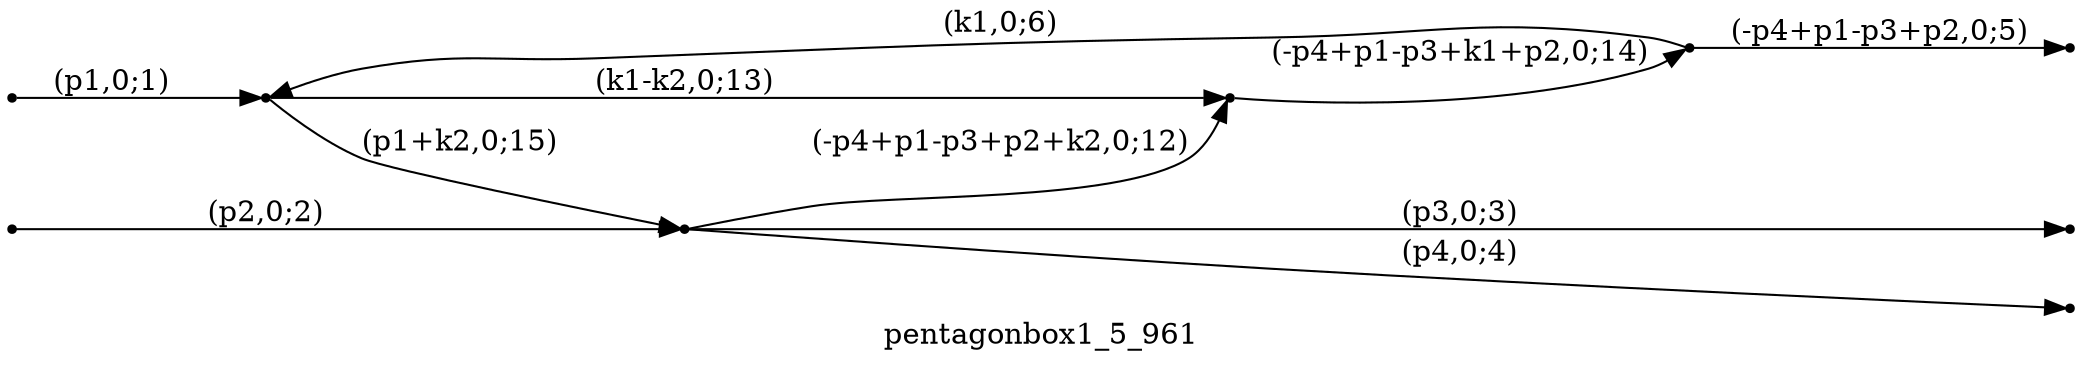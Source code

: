 digraph pentagonbox1_5_961 {
  label="pentagonbox1_5_961";
  rankdir="LR";
  subgraph edges {
    -1 -> 4 [label="(p1,0;1)"];
    -2 -> 2 [label="(p2,0;2)"];
    2 -> -3 [label="(p3,0;3)"];
    2 -> -4 [label="(p4,0;4)"];
    3 -> -5 [label="(-p4+p1-p3+p2,0;5)"];
    3 -> 4 [label="(k1,0;6)"];
    2 -> 1 [label="(-p4+p1-p3+p2+k2,0;12)"];
    4 -> 1 [label="(k1-k2,0;13)"];
    1 -> 3 [label="(-p4+p1-p3+k1+p2,0;14)"];
    4 -> 2 [label="(p1+k2,0;15)"];
  }
  subgraph incoming { rank="source"; -1; -2; }
  subgraph outgoing { rank="sink"; -3; -4; -5; }
-5 [shape=point];
-4 [shape=point];
-3 [shape=point];
-2 [shape=point];
-1 [shape=point];
1 [shape=point];
2 [shape=point];
3 [shape=point];
4 [shape=point];
}


